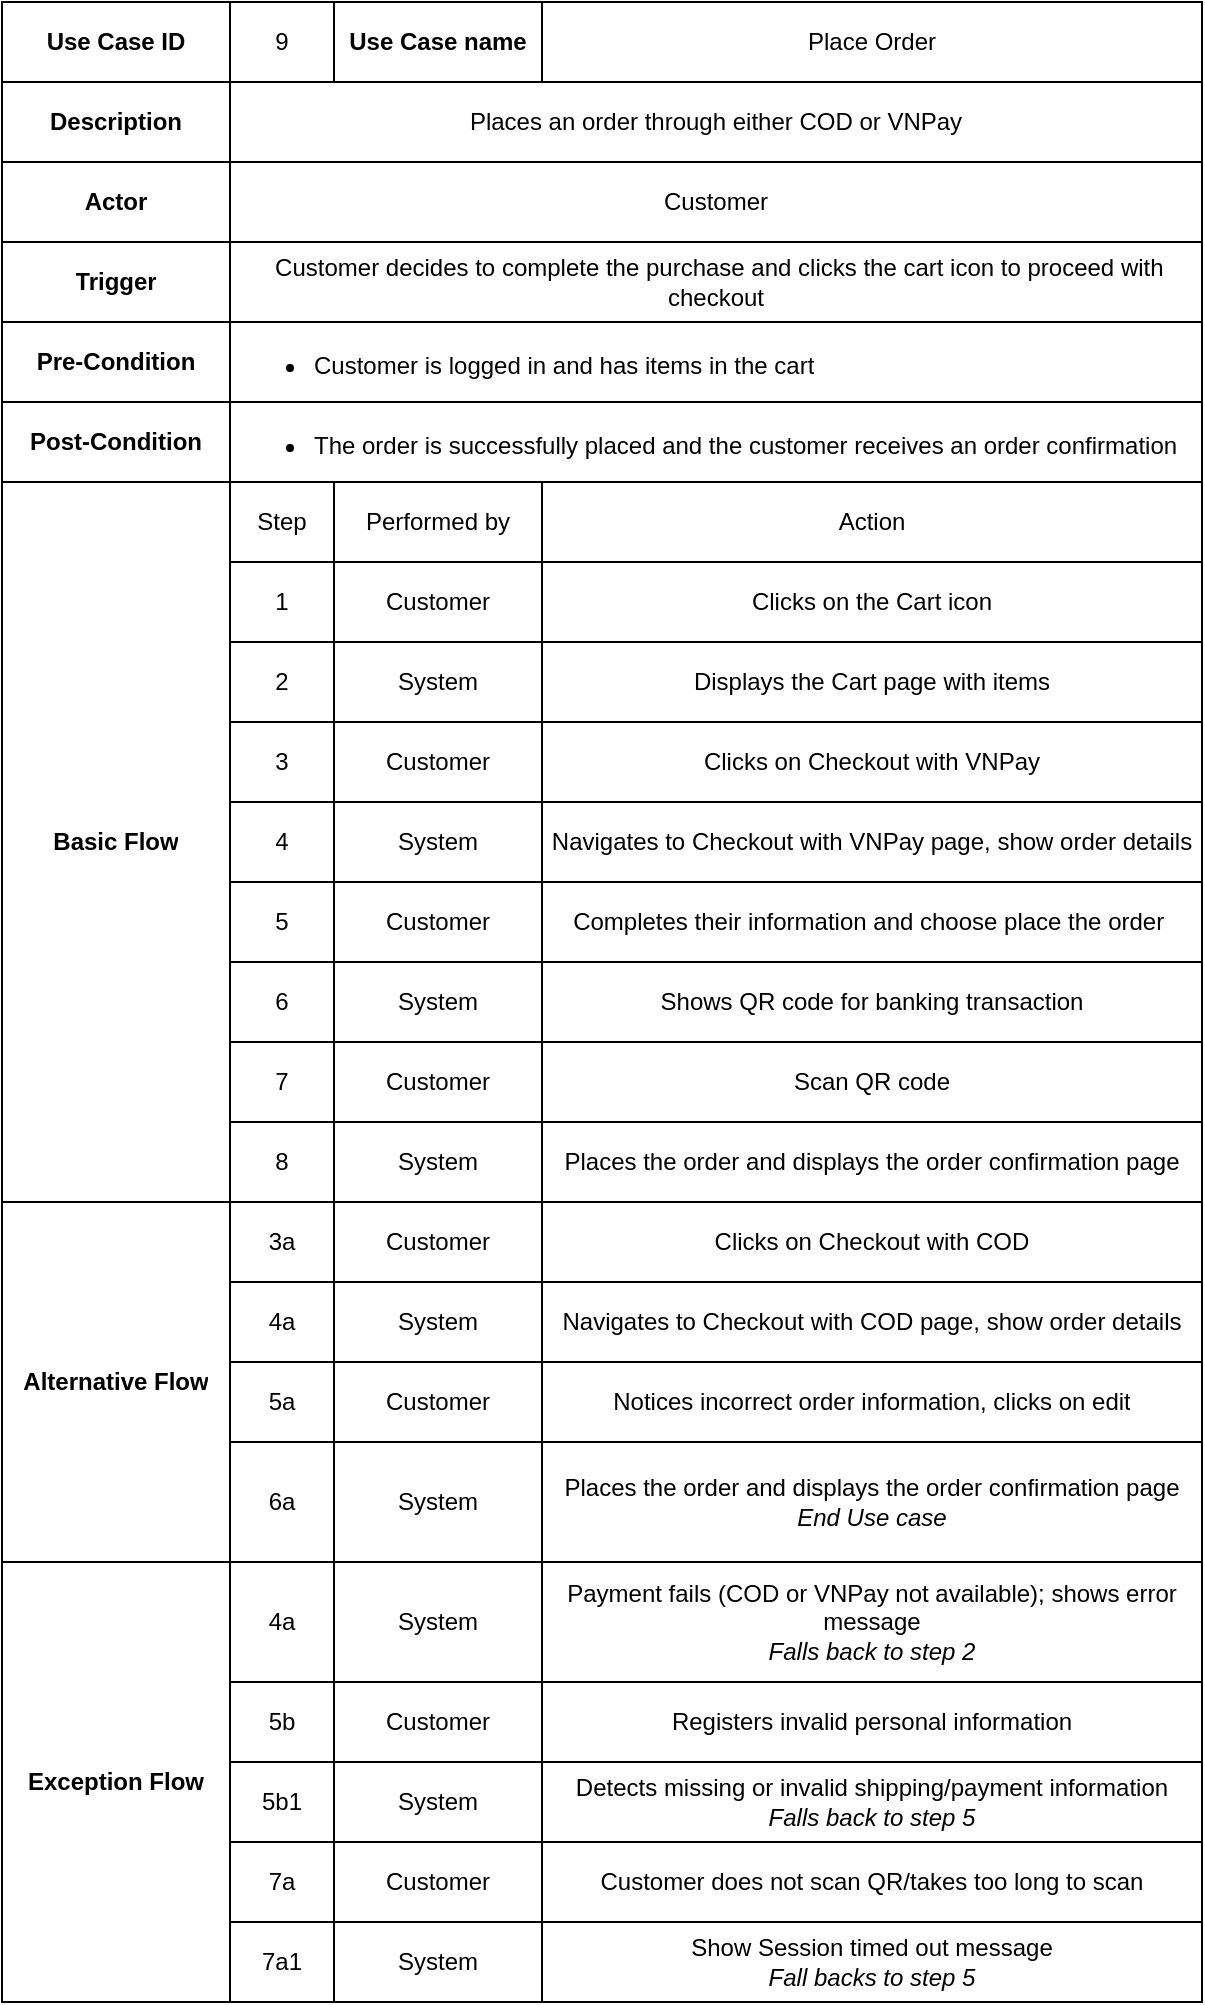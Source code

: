 <mxfile version="27.0.3">
  <diagram name="Page-1" id="wkvMPfwWF0B0VFoY-71S">
    <mxGraphModel dx="843" dy="504" grid="1" gridSize="10" guides="1" tooltips="1" connect="1" arrows="1" fold="1" page="1" pageScale="1" pageWidth="850" pageHeight="1100" math="0" shadow="0">
      <root>
        <mxCell id="0" />
        <mxCell id="1" parent="0" />
        <mxCell id="bxEy6PSnByUNLnZKAB45-2" value="" style="shape=table;startSize=0;container=1;collapsible=0;childLayout=tableLayout;fontStyle=0" parent="1" vertex="1">
          <mxGeometry x="130" y="40" width="600" height="1000" as="geometry" />
        </mxCell>
        <mxCell id="bxEy6PSnByUNLnZKAB45-3" value="" style="shape=tableRow;horizontal=0;startSize=0;swimlaneHead=0;swimlaneBody=0;strokeColor=inherit;top=0;left=0;bottom=0;right=0;collapsible=0;dropTarget=0;fillColor=none;points=[[0,0.5],[1,0.5]];portConstraint=eastwest;" parent="bxEy6PSnByUNLnZKAB45-2" vertex="1">
          <mxGeometry width="600" height="40" as="geometry" />
        </mxCell>
        <mxCell id="bxEy6PSnByUNLnZKAB45-4" value="Use Case ID" style="shape=partialRectangle;html=1;whiteSpace=wrap;connectable=0;strokeColor=inherit;overflow=hidden;fillColor=none;top=0;left=0;bottom=0;right=0;pointerEvents=1;fontStyle=1" parent="bxEy6PSnByUNLnZKAB45-3" vertex="1">
          <mxGeometry width="114" height="40" as="geometry">
            <mxRectangle width="114" height="40" as="alternateBounds" />
          </mxGeometry>
        </mxCell>
        <mxCell id="bxEy6PSnByUNLnZKAB45-5" value="9" style="shape=partialRectangle;html=1;whiteSpace=wrap;connectable=0;strokeColor=inherit;overflow=hidden;fillColor=none;top=0;left=0;bottom=0;right=0;pointerEvents=1;" parent="bxEy6PSnByUNLnZKAB45-3" vertex="1">
          <mxGeometry x="114" width="52" height="40" as="geometry">
            <mxRectangle width="52" height="40" as="alternateBounds" />
          </mxGeometry>
        </mxCell>
        <mxCell id="bxEy6PSnByUNLnZKAB45-6" value="Use Case name" style="shape=partialRectangle;html=1;whiteSpace=wrap;connectable=0;strokeColor=inherit;overflow=hidden;fillColor=none;top=0;left=0;bottom=0;right=0;pointerEvents=1;fontStyle=1" parent="bxEy6PSnByUNLnZKAB45-3" vertex="1">
          <mxGeometry x="166" width="104" height="40" as="geometry">
            <mxRectangle width="104" height="40" as="alternateBounds" />
          </mxGeometry>
        </mxCell>
        <mxCell id="bxEy6PSnByUNLnZKAB45-7" value="Place Order" style="shape=partialRectangle;html=1;whiteSpace=wrap;connectable=0;strokeColor=inherit;overflow=hidden;fillColor=none;top=0;left=0;bottom=0;right=0;pointerEvents=1;" parent="bxEy6PSnByUNLnZKAB45-3" vertex="1">
          <mxGeometry x="270" width="330" height="40" as="geometry">
            <mxRectangle width="330" height="40" as="alternateBounds" />
          </mxGeometry>
        </mxCell>
        <mxCell id="FNj1TZk07NLFlFp_ODdy-1" style="shape=tableRow;horizontal=0;startSize=0;swimlaneHead=0;swimlaneBody=0;strokeColor=inherit;top=0;left=0;bottom=0;right=0;collapsible=0;dropTarget=0;fillColor=none;points=[[0,0.5],[1,0.5]];portConstraint=eastwest;" parent="bxEy6PSnByUNLnZKAB45-2" vertex="1">
          <mxGeometry y="40" width="600" height="40" as="geometry" />
        </mxCell>
        <mxCell id="FNj1TZk07NLFlFp_ODdy-2" value="Description" style="shape=partialRectangle;html=1;whiteSpace=wrap;connectable=0;strokeColor=inherit;overflow=hidden;fillColor=none;top=0;left=0;bottom=0;right=0;pointerEvents=1;fontStyle=1" parent="FNj1TZk07NLFlFp_ODdy-1" vertex="1">
          <mxGeometry width="114" height="40" as="geometry">
            <mxRectangle width="114" height="40" as="alternateBounds" />
          </mxGeometry>
        </mxCell>
        <mxCell id="FNj1TZk07NLFlFp_ODdy-3" value="Places an order through either COD or VNPay" style="shape=partialRectangle;html=1;whiteSpace=wrap;connectable=0;strokeColor=inherit;overflow=hidden;fillColor=none;top=0;left=0;bottom=0;right=0;pointerEvents=1;rowspan=1;colspan=3;" parent="FNj1TZk07NLFlFp_ODdy-1" vertex="1">
          <mxGeometry x="114" width="486" height="40" as="geometry">
            <mxRectangle width="52" height="40" as="alternateBounds" />
          </mxGeometry>
        </mxCell>
        <mxCell id="FNj1TZk07NLFlFp_ODdy-4" style="shape=partialRectangle;html=1;whiteSpace=wrap;connectable=0;strokeColor=inherit;overflow=hidden;fillColor=none;top=0;left=0;bottom=0;right=0;pointerEvents=1;fontStyle=1" parent="FNj1TZk07NLFlFp_ODdy-1" vertex="1" visible="0">
          <mxGeometry x="166" width="104" height="40" as="geometry">
            <mxRectangle width="104" height="40" as="alternateBounds" />
          </mxGeometry>
        </mxCell>
        <mxCell id="FNj1TZk07NLFlFp_ODdy-5" style="shape=partialRectangle;html=1;whiteSpace=wrap;connectable=0;strokeColor=inherit;overflow=hidden;fillColor=none;top=0;left=0;bottom=0;right=0;pointerEvents=1;" parent="FNj1TZk07NLFlFp_ODdy-1" vertex="1" visible="0">
          <mxGeometry x="270" width="330" height="40" as="geometry">
            <mxRectangle width="330" height="40" as="alternateBounds" />
          </mxGeometry>
        </mxCell>
        <mxCell id="bxEy6PSnByUNLnZKAB45-8" value="" style="shape=tableRow;horizontal=0;startSize=0;swimlaneHead=0;swimlaneBody=0;strokeColor=inherit;top=0;left=0;bottom=0;right=0;collapsible=0;dropTarget=0;fillColor=none;points=[[0,0.5],[1,0.5]];portConstraint=eastwest;" parent="bxEy6PSnByUNLnZKAB45-2" vertex="1">
          <mxGeometry y="80" width="600" height="40" as="geometry" />
        </mxCell>
        <mxCell id="bxEy6PSnByUNLnZKAB45-9" value="Actor" style="shape=partialRectangle;html=1;whiteSpace=wrap;connectable=0;strokeColor=inherit;overflow=hidden;fillColor=none;top=0;left=0;bottom=0;right=0;pointerEvents=1;fontStyle=1" parent="bxEy6PSnByUNLnZKAB45-8" vertex="1">
          <mxGeometry width="114" height="40" as="geometry">
            <mxRectangle width="114" height="40" as="alternateBounds" />
          </mxGeometry>
        </mxCell>
        <mxCell id="bxEy6PSnByUNLnZKAB45-10" value="Customer" style="shape=partialRectangle;html=1;whiteSpace=wrap;connectable=0;strokeColor=inherit;overflow=hidden;fillColor=none;top=0;left=0;bottom=0;right=0;pointerEvents=1;rowspan=1;colspan=3;" parent="bxEy6PSnByUNLnZKAB45-8" vertex="1">
          <mxGeometry x="114" width="486" height="40" as="geometry">
            <mxRectangle width="52" height="40" as="alternateBounds" />
          </mxGeometry>
        </mxCell>
        <mxCell id="bxEy6PSnByUNLnZKAB45-11" value="" style="shape=partialRectangle;html=1;whiteSpace=wrap;connectable=0;strokeColor=inherit;overflow=hidden;fillColor=none;top=0;left=0;bottom=0;right=0;pointerEvents=1;" parent="bxEy6PSnByUNLnZKAB45-8" vertex="1" visible="0">
          <mxGeometry x="166" width="104" height="40" as="geometry">
            <mxRectangle width="104" height="40" as="alternateBounds" />
          </mxGeometry>
        </mxCell>
        <mxCell id="bxEy6PSnByUNLnZKAB45-12" value="" style="shape=partialRectangle;html=1;whiteSpace=wrap;connectable=0;strokeColor=inherit;overflow=hidden;fillColor=none;top=0;left=0;bottom=0;right=0;pointerEvents=1;" parent="bxEy6PSnByUNLnZKAB45-8" vertex="1" visible="0">
          <mxGeometry x="270" width="330" height="40" as="geometry">
            <mxRectangle width="330" height="40" as="alternateBounds" />
          </mxGeometry>
        </mxCell>
        <mxCell id="FNj1TZk07NLFlFp_ODdy-6" style="shape=tableRow;horizontal=0;startSize=0;swimlaneHead=0;swimlaneBody=0;strokeColor=inherit;top=0;left=0;bottom=0;right=0;collapsible=0;dropTarget=0;fillColor=none;points=[[0,0.5],[1,0.5]];portConstraint=eastwest;" parent="bxEy6PSnByUNLnZKAB45-2" vertex="1">
          <mxGeometry y="120" width="600" height="40" as="geometry" />
        </mxCell>
        <mxCell id="FNj1TZk07NLFlFp_ODdy-7" value="Trigger" style="shape=partialRectangle;html=1;whiteSpace=wrap;connectable=0;strokeColor=inherit;overflow=hidden;fillColor=none;top=0;left=0;bottom=0;right=0;pointerEvents=1;fontStyle=1" parent="FNj1TZk07NLFlFp_ODdy-6" vertex="1">
          <mxGeometry width="114" height="40" as="geometry">
            <mxRectangle width="114" height="40" as="alternateBounds" />
          </mxGeometry>
        </mxCell>
        <mxCell id="FNj1TZk07NLFlFp_ODdy-8" value="&amp;nbsp;Customer decides to complete the purchase and clicks the cart icon to proceed with checkout" style="shape=partialRectangle;html=1;whiteSpace=wrap;connectable=0;strokeColor=inherit;overflow=hidden;fillColor=none;top=0;left=0;bottom=0;right=0;pointerEvents=1;rowspan=1;colspan=3;" parent="FNj1TZk07NLFlFp_ODdy-6" vertex="1">
          <mxGeometry x="114" width="486" height="40" as="geometry">
            <mxRectangle width="52" height="40" as="alternateBounds" />
          </mxGeometry>
        </mxCell>
        <mxCell id="FNj1TZk07NLFlFp_ODdy-9" style="shape=partialRectangle;html=1;whiteSpace=wrap;connectable=0;strokeColor=inherit;overflow=hidden;fillColor=none;top=0;left=0;bottom=0;right=0;pointerEvents=1;" parent="FNj1TZk07NLFlFp_ODdy-6" vertex="1" visible="0">
          <mxGeometry x="166" width="104" height="40" as="geometry">
            <mxRectangle width="104" height="40" as="alternateBounds" />
          </mxGeometry>
        </mxCell>
        <mxCell id="FNj1TZk07NLFlFp_ODdy-10" style="shape=partialRectangle;html=1;whiteSpace=wrap;connectable=0;strokeColor=inherit;overflow=hidden;fillColor=none;top=0;left=0;bottom=0;right=0;pointerEvents=1;" parent="FNj1TZk07NLFlFp_ODdy-6" vertex="1" visible="0">
          <mxGeometry x="270" width="330" height="40" as="geometry">
            <mxRectangle width="330" height="40" as="alternateBounds" />
          </mxGeometry>
        </mxCell>
        <mxCell id="bxEy6PSnByUNLnZKAB45-13" value="" style="shape=tableRow;horizontal=0;startSize=0;swimlaneHead=0;swimlaneBody=0;strokeColor=inherit;top=0;left=0;bottom=0;right=0;collapsible=0;dropTarget=0;fillColor=none;points=[[0,0.5],[1,0.5]];portConstraint=eastwest;" parent="bxEy6PSnByUNLnZKAB45-2" vertex="1">
          <mxGeometry y="160" width="600" height="40" as="geometry" />
        </mxCell>
        <mxCell id="bxEy6PSnByUNLnZKAB45-14" value="&lt;b&gt;Pre-Condition&lt;/b&gt;" style="shape=partialRectangle;html=1;whiteSpace=wrap;connectable=0;strokeColor=inherit;overflow=hidden;fillColor=none;top=0;left=0;bottom=0;right=0;pointerEvents=1;" parent="bxEy6PSnByUNLnZKAB45-13" vertex="1">
          <mxGeometry width="114" height="40" as="geometry">
            <mxRectangle width="114" height="40" as="alternateBounds" />
          </mxGeometry>
        </mxCell>
        <mxCell id="bxEy6PSnByUNLnZKAB45-15" value="&lt;div align=&quot;left&quot;&gt;&lt;ul&gt;&lt;li&gt;Customer is &lt;span data-end=&quot;592&quot; data-start=&quot;579&quot;&gt;logged in&lt;/span&gt; and has &lt;span data-end=&quot;622&quot; data-start=&quot;601&quot;&gt;items in the cart&lt;/span&gt;&lt;/li&gt;&lt;/ul&gt;&lt;/div&gt;" style="shape=partialRectangle;html=1;whiteSpace=wrap;connectable=0;strokeColor=inherit;overflow=hidden;fillColor=none;top=0;left=0;bottom=0;right=0;pointerEvents=1;rowspan=1;colspan=3;align=left;" parent="bxEy6PSnByUNLnZKAB45-13" vertex="1">
          <mxGeometry x="114" width="486" height="40" as="geometry">
            <mxRectangle width="52" height="40" as="alternateBounds" />
          </mxGeometry>
        </mxCell>
        <mxCell id="bxEy6PSnByUNLnZKAB45-16" value="" style="shape=partialRectangle;html=1;whiteSpace=wrap;connectable=0;strokeColor=inherit;overflow=hidden;fillColor=none;top=0;left=0;bottom=0;right=0;pointerEvents=1;" parent="bxEy6PSnByUNLnZKAB45-13" vertex="1" visible="0">
          <mxGeometry x="166" width="104" height="40" as="geometry">
            <mxRectangle width="104" height="40" as="alternateBounds" />
          </mxGeometry>
        </mxCell>
        <mxCell id="bxEy6PSnByUNLnZKAB45-17" value="" style="shape=partialRectangle;html=1;whiteSpace=wrap;connectable=0;strokeColor=inherit;overflow=hidden;fillColor=none;top=0;left=0;bottom=0;right=0;pointerEvents=1;" parent="bxEy6PSnByUNLnZKAB45-13" vertex="1" visible="0">
          <mxGeometry x="270" width="330" height="40" as="geometry">
            <mxRectangle width="330" height="40" as="alternateBounds" />
          </mxGeometry>
        </mxCell>
        <mxCell id="km8pThoDJh4T7vwsTPdN-46" style="shape=tableRow;horizontal=0;startSize=0;swimlaneHead=0;swimlaneBody=0;strokeColor=inherit;top=0;left=0;bottom=0;right=0;collapsible=0;dropTarget=0;fillColor=none;points=[[0,0.5],[1,0.5]];portConstraint=eastwest;" parent="bxEy6PSnByUNLnZKAB45-2" vertex="1">
          <mxGeometry y="200" width="600" height="40" as="geometry" />
        </mxCell>
        <mxCell id="km8pThoDJh4T7vwsTPdN-47" value="&lt;b&gt;Post-Condition&lt;/b&gt;" style="shape=partialRectangle;html=1;whiteSpace=wrap;connectable=0;strokeColor=inherit;overflow=hidden;fillColor=none;top=0;left=0;bottom=0;right=0;pointerEvents=1;" parent="km8pThoDJh4T7vwsTPdN-46" vertex="1">
          <mxGeometry width="114" height="40" as="geometry">
            <mxRectangle width="114" height="40" as="alternateBounds" />
          </mxGeometry>
        </mxCell>
        <mxCell id="km8pThoDJh4T7vwsTPdN-48" value="&lt;div align=&quot;left&quot;&gt;&lt;ul&gt;&lt;li&gt;The order is successfully placed and the customer receives an order confirmation&lt;/li&gt;&lt;/ul&gt;&lt;/div&gt;" style="shape=partialRectangle;html=1;whiteSpace=wrap;connectable=0;strokeColor=inherit;overflow=hidden;fillColor=none;top=0;left=0;bottom=0;right=0;pointerEvents=1;rowspan=1;colspan=3;align=left;" parent="km8pThoDJh4T7vwsTPdN-46" vertex="1">
          <mxGeometry x="114" width="486" height="40" as="geometry">
            <mxRectangle width="52" height="40" as="alternateBounds" />
          </mxGeometry>
        </mxCell>
        <mxCell id="km8pThoDJh4T7vwsTPdN-49" style="shape=partialRectangle;html=1;whiteSpace=wrap;connectable=0;strokeColor=inherit;overflow=hidden;fillColor=none;top=0;left=0;bottom=0;right=0;pointerEvents=1;" parent="km8pThoDJh4T7vwsTPdN-46" vertex="1" visible="0">
          <mxGeometry x="166" width="104" height="40" as="geometry">
            <mxRectangle width="104" height="40" as="alternateBounds" />
          </mxGeometry>
        </mxCell>
        <mxCell id="km8pThoDJh4T7vwsTPdN-50" style="shape=partialRectangle;html=1;whiteSpace=wrap;connectable=0;strokeColor=inherit;overflow=hidden;fillColor=none;top=0;left=0;bottom=0;right=0;pointerEvents=1;" parent="km8pThoDJh4T7vwsTPdN-46" vertex="1" visible="0">
          <mxGeometry x="270" width="330" height="40" as="geometry">
            <mxRectangle width="330" height="40" as="alternateBounds" />
          </mxGeometry>
        </mxCell>
        <mxCell id="bxEy6PSnByUNLnZKAB45-18" value="" style="shape=tableRow;horizontal=0;startSize=0;swimlaneHead=0;swimlaneBody=0;strokeColor=inherit;top=0;left=0;bottom=0;right=0;collapsible=0;dropTarget=0;fillColor=none;points=[[0,0.5],[1,0.5]];portConstraint=eastwest;" parent="bxEy6PSnByUNLnZKAB45-2" vertex="1">
          <mxGeometry y="240" width="600" height="40" as="geometry" />
        </mxCell>
        <mxCell id="bxEy6PSnByUNLnZKAB45-19" value="&lt;b&gt;Basic Flow&lt;/b&gt;" style="shape=partialRectangle;html=1;whiteSpace=wrap;connectable=0;strokeColor=inherit;overflow=hidden;fillColor=none;top=0;left=0;bottom=0;right=0;pointerEvents=1;rowspan=9;colspan=1;" parent="bxEy6PSnByUNLnZKAB45-18" vertex="1">
          <mxGeometry width="114" height="360" as="geometry">
            <mxRectangle width="114" height="40" as="alternateBounds" />
          </mxGeometry>
        </mxCell>
        <mxCell id="bxEy6PSnByUNLnZKAB45-20" value="Step" style="shape=partialRectangle;html=1;whiteSpace=wrap;connectable=0;strokeColor=inherit;overflow=hidden;fillColor=none;top=0;left=0;bottom=0;right=0;pointerEvents=1;" parent="bxEy6PSnByUNLnZKAB45-18" vertex="1">
          <mxGeometry x="114" width="52" height="40" as="geometry">
            <mxRectangle width="52" height="40" as="alternateBounds" />
          </mxGeometry>
        </mxCell>
        <mxCell id="bxEy6PSnByUNLnZKAB45-21" value="Performed by" style="shape=partialRectangle;html=1;whiteSpace=wrap;connectable=0;strokeColor=inherit;overflow=hidden;fillColor=none;top=0;left=0;bottom=0;right=0;pointerEvents=1;" parent="bxEy6PSnByUNLnZKAB45-18" vertex="1">
          <mxGeometry x="166" width="104" height="40" as="geometry">
            <mxRectangle width="104" height="40" as="alternateBounds" />
          </mxGeometry>
        </mxCell>
        <mxCell id="bxEy6PSnByUNLnZKAB45-22" value="Action" style="shape=partialRectangle;html=1;whiteSpace=wrap;connectable=0;strokeColor=inherit;overflow=hidden;fillColor=none;top=0;left=0;bottom=0;right=0;pointerEvents=1;" parent="bxEy6PSnByUNLnZKAB45-18" vertex="1">
          <mxGeometry x="270" width="330" height="40" as="geometry">
            <mxRectangle width="330" height="40" as="alternateBounds" />
          </mxGeometry>
        </mxCell>
        <mxCell id="bxEy6PSnByUNLnZKAB45-23" value="" style="shape=tableRow;horizontal=0;startSize=0;swimlaneHead=0;swimlaneBody=0;strokeColor=inherit;top=0;left=0;bottom=0;right=0;collapsible=0;dropTarget=0;fillColor=none;points=[[0,0.5],[1,0.5]];portConstraint=eastwest;" parent="bxEy6PSnByUNLnZKAB45-2" vertex="1">
          <mxGeometry y="280" width="600" height="40" as="geometry" />
        </mxCell>
        <mxCell id="bxEy6PSnByUNLnZKAB45-24" value="" style="shape=partialRectangle;html=1;whiteSpace=wrap;connectable=0;strokeColor=inherit;overflow=hidden;fillColor=none;top=0;left=0;bottom=0;right=0;pointerEvents=1;" parent="bxEy6PSnByUNLnZKAB45-23" vertex="1" visible="0">
          <mxGeometry width="114" height="40" as="geometry">
            <mxRectangle width="114" height="40" as="alternateBounds" />
          </mxGeometry>
        </mxCell>
        <mxCell id="bxEy6PSnByUNLnZKAB45-25" value="1" style="shape=partialRectangle;html=1;whiteSpace=wrap;connectable=0;strokeColor=inherit;overflow=hidden;fillColor=none;top=0;left=0;bottom=0;right=0;pointerEvents=1;" parent="bxEy6PSnByUNLnZKAB45-23" vertex="1">
          <mxGeometry x="114" width="52" height="40" as="geometry">
            <mxRectangle width="52" height="40" as="alternateBounds" />
          </mxGeometry>
        </mxCell>
        <mxCell id="bxEy6PSnByUNLnZKAB45-26" value="Customer" style="shape=partialRectangle;html=1;whiteSpace=wrap;connectable=0;strokeColor=inherit;overflow=hidden;fillColor=none;top=0;left=0;bottom=0;right=0;pointerEvents=1;" parent="bxEy6PSnByUNLnZKAB45-23" vertex="1">
          <mxGeometry x="166" width="104" height="40" as="geometry">
            <mxRectangle width="104" height="40" as="alternateBounds" />
          </mxGeometry>
        </mxCell>
        <mxCell id="bxEy6PSnByUNLnZKAB45-27" value="Clicks on the &lt;span data-end=&quot;971&quot; data-start=&quot;958&quot;&gt;Cart icon&lt;/span&gt;" style="shape=partialRectangle;html=1;whiteSpace=wrap;connectable=0;strokeColor=inherit;overflow=hidden;fillColor=none;top=0;left=0;bottom=0;right=0;pointerEvents=1;fontStyle=0" parent="bxEy6PSnByUNLnZKAB45-23" vertex="1">
          <mxGeometry x="270" width="330" height="40" as="geometry">
            <mxRectangle width="330" height="40" as="alternateBounds" />
          </mxGeometry>
        </mxCell>
        <mxCell id="bxEy6PSnByUNLnZKAB45-28" value="" style="shape=tableRow;horizontal=0;startSize=0;swimlaneHead=0;swimlaneBody=0;strokeColor=inherit;top=0;left=0;bottom=0;right=0;collapsible=0;dropTarget=0;fillColor=none;points=[[0,0.5],[1,0.5]];portConstraint=eastwest;" parent="bxEy6PSnByUNLnZKAB45-2" vertex="1">
          <mxGeometry y="320" width="600" height="40" as="geometry" />
        </mxCell>
        <mxCell id="bxEy6PSnByUNLnZKAB45-29" value="" style="shape=partialRectangle;html=1;whiteSpace=wrap;connectable=0;strokeColor=inherit;overflow=hidden;fillColor=none;top=0;left=0;bottom=0;right=0;pointerEvents=1;" parent="bxEy6PSnByUNLnZKAB45-28" vertex="1" visible="0">
          <mxGeometry width="114" height="40" as="geometry">
            <mxRectangle width="114" height="40" as="alternateBounds" />
          </mxGeometry>
        </mxCell>
        <mxCell id="bxEy6PSnByUNLnZKAB45-30" value="2" style="shape=partialRectangle;html=1;whiteSpace=wrap;connectable=0;strokeColor=inherit;overflow=hidden;fillColor=none;top=0;left=0;bottom=0;right=0;pointerEvents=1;" parent="bxEy6PSnByUNLnZKAB45-28" vertex="1">
          <mxGeometry x="114" width="52" height="40" as="geometry">
            <mxRectangle width="52" height="40" as="alternateBounds" />
          </mxGeometry>
        </mxCell>
        <mxCell id="bxEy6PSnByUNLnZKAB45-31" value="System" style="shape=partialRectangle;html=1;whiteSpace=wrap;connectable=0;strokeColor=inherit;overflow=hidden;fillColor=none;top=0;left=0;bottom=0;right=0;pointerEvents=1;" parent="bxEy6PSnByUNLnZKAB45-28" vertex="1">
          <mxGeometry x="166" width="104" height="40" as="geometry">
            <mxRectangle width="104" height="40" as="alternateBounds" />
          </mxGeometry>
        </mxCell>
        <mxCell id="bxEy6PSnByUNLnZKAB45-32" value="Displays the &lt;span data-end=&quot;1066&quot; data-start=&quot;1053&quot;&gt;Cart page&lt;/span&gt; with items" style="shape=partialRectangle;html=1;whiteSpace=wrap;connectable=0;strokeColor=inherit;overflow=hidden;fillColor=none;top=0;left=0;bottom=0;right=0;pointerEvents=1;fontStyle=0" parent="bxEy6PSnByUNLnZKAB45-28" vertex="1">
          <mxGeometry x="270" width="330" height="40" as="geometry">
            <mxRectangle width="330" height="40" as="alternateBounds" />
          </mxGeometry>
        </mxCell>
        <mxCell id="bxEy6PSnByUNLnZKAB45-33" value="" style="shape=tableRow;horizontal=0;startSize=0;swimlaneHead=0;swimlaneBody=0;strokeColor=inherit;top=0;left=0;bottom=0;right=0;collapsible=0;dropTarget=0;fillColor=none;points=[[0,0.5],[1,0.5]];portConstraint=eastwest;" parent="bxEy6PSnByUNLnZKAB45-2" vertex="1">
          <mxGeometry y="360" width="600" height="40" as="geometry" />
        </mxCell>
        <mxCell id="bxEy6PSnByUNLnZKAB45-34" value="" style="shape=partialRectangle;html=1;whiteSpace=wrap;connectable=0;strokeColor=inherit;overflow=hidden;fillColor=none;top=0;left=0;bottom=0;right=0;pointerEvents=1;" parent="bxEy6PSnByUNLnZKAB45-33" vertex="1" visible="0">
          <mxGeometry width="114" height="40" as="geometry">
            <mxRectangle width="114" height="40" as="alternateBounds" />
          </mxGeometry>
        </mxCell>
        <mxCell id="bxEy6PSnByUNLnZKAB45-35" value="3" style="shape=partialRectangle;html=1;whiteSpace=wrap;connectable=0;strokeColor=inherit;overflow=hidden;fillColor=none;top=0;left=0;bottom=0;right=0;pointerEvents=1;" parent="bxEy6PSnByUNLnZKAB45-33" vertex="1">
          <mxGeometry x="114" width="52" height="40" as="geometry">
            <mxRectangle width="52" height="40" as="alternateBounds" />
          </mxGeometry>
        </mxCell>
        <mxCell id="bxEy6PSnByUNLnZKAB45-36" value="Customer" style="shape=partialRectangle;html=1;whiteSpace=wrap;connectable=0;strokeColor=inherit;overflow=hidden;fillColor=none;top=0;left=0;bottom=0;right=0;pointerEvents=1;" parent="bxEy6PSnByUNLnZKAB45-33" vertex="1">
          <mxGeometry x="166" width="104" height="40" as="geometry">
            <mxRectangle width="104" height="40" as="alternateBounds" />
          </mxGeometry>
        </mxCell>
        <mxCell id="bxEy6PSnByUNLnZKAB45-37" value="Clicks on Checkout with VNPay" style="shape=partialRectangle;html=1;whiteSpace=wrap;connectable=0;strokeColor=inherit;overflow=hidden;fillColor=none;top=0;left=0;bottom=0;right=0;pointerEvents=1;" parent="bxEy6PSnByUNLnZKAB45-33" vertex="1">
          <mxGeometry x="270" width="330" height="40" as="geometry">
            <mxRectangle width="330" height="40" as="alternateBounds" />
          </mxGeometry>
        </mxCell>
        <mxCell id="bxEy6PSnByUNLnZKAB45-38" value="" style="shape=tableRow;horizontal=0;startSize=0;swimlaneHead=0;swimlaneBody=0;strokeColor=inherit;top=0;left=0;bottom=0;right=0;collapsible=0;dropTarget=0;fillColor=none;points=[[0,0.5],[1,0.5]];portConstraint=eastwest;" parent="bxEy6PSnByUNLnZKAB45-2" vertex="1">
          <mxGeometry y="400" width="600" height="40" as="geometry" />
        </mxCell>
        <mxCell id="bxEy6PSnByUNLnZKAB45-39" value="" style="shape=partialRectangle;html=1;whiteSpace=wrap;connectable=0;strokeColor=inherit;overflow=hidden;fillColor=none;top=0;left=0;bottom=0;right=0;pointerEvents=1;" parent="bxEy6PSnByUNLnZKAB45-38" vertex="1" visible="0">
          <mxGeometry width="114" height="40" as="geometry">
            <mxRectangle width="114" height="40" as="alternateBounds" />
          </mxGeometry>
        </mxCell>
        <mxCell id="bxEy6PSnByUNLnZKAB45-40" value="4" style="shape=partialRectangle;html=1;whiteSpace=wrap;connectable=0;strokeColor=inherit;overflow=hidden;fillColor=none;top=0;left=0;bottom=0;right=0;pointerEvents=1;" parent="bxEy6PSnByUNLnZKAB45-38" vertex="1">
          <mxGeometry x="114" width="52" height="40" as="geometry">
            <mxRectangle width="52" height="40" as="alternateBounds" />
          </mxGeometry>
        </mxCell>
        <mxCell id="bxEy6PSnByUNLnZKAB45-41" value="System" style="shape=partialRectangle;html=1;whiteSpace=wrap;connectable=0;strokeColor=inherit;overflow=hidden;fillColor=none;top=0;left=0;bottom=0;right=0;pointerEvents=1;" parent="bxEy6PSnByUNLnZKAB45-38" vertex="1">
          <mxGeometry x="166" width="104" height="40" as="geometry">
            <mxRectangle width="104" height="40" as="alternateBounds" />
          </mxGeometry>
        </mxCell>
        <mxCell id="bxEy6PSnByUNLnZKAB45-42" value="Navigates to Checkout with VNPay page, show order details" style="shape=partialRectangle;html=1;whiteSpace=wrap;connectable=0;strokeColor=inherit;overflow=hidden;fillColor=none;top=0;left=0;bottom=0;right=0;pointerEvents=1;" parent="bxEy6PSnByUNLnZKAB45-38" vertex="1">
          <mxGeometry x="270" width="330" height="40" as="geometry">
            <mxRectangle width="330" height="40" as="alternateBounds" />
          </mxGeometry>
        </mxCell>
        <mxCell id="Icgs-QjLYli1ccGp2cAC-1" style="shape=tableRow;horizontal=0;startSize=0;swimlaneHead=0;swimlaneBody=0;strokeColor=inherit;top=0;left=0;bottom=0;right=0;collapsible=0;dropTarget=0;fillColor=none;points=[[0,0.5],[1,0.5]];portConstraint=eastwest;" parent="bxEy6PSnByUNLnZKAB45-2" vertex="1">
          <mxGeometry y="440" width="600" height="40" as="geometry" />
        </mxCell>
        <mxCell id="Icgs-QjLYli1ccGp2cAC-2" style="shape=partialRectangle;html=1;whiteSpace=wrap;connectable=0;strokeColor=inherit;overflow=hidden;fillColor=none;top=0;left=0;bottom=0;right=0;pointerEvents=1;" parent="Icgs-QjLYli1ccGp2cAC-1" visible="0" vertex="1">
          <mxGeometry width="114" height="40" as="geometry">
            <mxRectangle width="114" height="40" as="alternateBounds" />
          </mxGeometry>
        </mxCell>
        <mxCell id="Icgs-QjLYli1ccGp2cAC-3" value="5" style="shape=partialRectangle;html=1;whiteSpace=wrap;connectable=0;strokeColor=inherit;overflow=hidden;fillColor=none;top=0;left=0;bottom=0;right=0;pointerEvents=1;" parent="Icgs-QjLYli1ccGp2cAC-1" vertex="1">
          <mxGeometry x="114" width="52" height="40" as="geometry">
            <mxRectangle width="52" height="40" as="alternateBounds" />
          </mxGeometry>
        </mxCell>
        <mxCell id="Icgs-QjLYli1ccGp2cAC-4" value="Customer" style="shape=partialRectangle;html=1;whiteSpace=wrap;connectable=0;strokeColor=inherit;overflow=hidden;fillColor=none;top=0;left=0;bottom=0;right=0;pointerEvents=1;" parent="Icgs-QjLYli1ccGp2cAC-1" vertex="1">
          <mxGeometry x="166" width="104" height="40" as="geometry">
            <mxRectangle width="104" height="40" as="alternateBounds" />
          </mxGeometry>
        </mxCell>
        <mxCell id="Icgs-QjLYli1ccGp2cAC-5" value="Completes their information and choose place the order&amp;nbsp;" style="shape=partialRectangle;html=1;whiteSpace=wrap;connectable=0;strokeColor=inherit;overflow=hidden;fillColor=none;top=0;left=0;bottom=0;right=0;pointerEvents=1;" parent="Icgs-QjLYli1ccGp2cAC-1" vertex="1">
          <mxGeometry x="270" width="330" height="40" as="geometry">
            <mxRectangle width="330" height="40" as="alternateBounds" />
          </mxGeometry>
        </mxCell>
        <mxCell id="FNj1TZk07NLFlFp_ODdy-66" style="shape=tableRow;horizontal=0;startSize=0;swimlaneHead=0;swimlaneBody=0;strokeColor=inherit;top=0;left=0;bottom=0;right=0;collapsible=0;dropTarget=0;fillColor=none;points=[[0,0.5],[1,0.5]];portConstraint=eastwest;" parent="bxEy6PSnByUNLnZKAB45-2" vertex="1">
          <mxGeometry y="480" width="600" height="40" as="geometry" />
        </mxCell>
        <mxCell id="FNj1TZk07NLFlFp_ODdy-67" style="shape=partialRectangle;html=1;whiteSpace=wrap;connectable=0;strokeColor=inherit;overflow=hidden;fillColor=none;top=0;left=0;bottom=0;right=0;pointerEvents=1;" parent="FNj1TZk07NLFlFp_ODdy-66" visible="0" vertex="1">
          <mxGeometry width="114" height="40" as="geometry">
            <mxRectangle width="114" height="40" as="alternateBounds" />
          </mxGeometry>
        </mxCell>
        <mxCell id="FNj1TZk07NLFlFp_ODdy-68" value="6" style="shape=partialRectangle;html=1;whiteSpace=wrap;connectable=0;strokeColor=inherit;overflow=hidden;fillColor=none;top=0;left=0;bottom=0;right=0;pointerEvents=1;" parent="FNj1TZk07NLFlFp_ODdy-66" vertex="1">
          <mxGeometry x="114" width="52" height="40" as="geometry">
            <mxRectangle width="52" height="40" as="alternateBounds" />
          </mxGeometry>
        </mxCell>
        <mxCell id="FNj1TZk07NLFlFp_ODdy-69" value="System" style="shape=partialRectangle;html=1;whiteSpace=wrap;connectable=0;strokeColor=inherit;overflow=hidden;fillColor=none;top=0;left=0;bottom=0;right=0;pointerEvents=1;" parent="FNj1TZk07NLFlFp_ODdy-66" vertex="1">
          <mxGeometry x="166" width="104" height="40" as="geometry">
            <mxRectangle width="104" height="40" as="alternateBounds" />
          </mxGeometry>
        </mxCell>
        <mxCell id="FNj1TZk07NLFlFp_ODdy-70" value="Shows QR code for banking transaction" style="shape=partialRectangle;html=1;whiteSpace=wrap;connectable=0;strokeColor=inherit;overflow=hidden;fillColor=none;top=0;left=0;bottom=0;right=0;pointerEvents=1;" parent="FNj1TZk07NLFlFp_ODdy-66" vertex="1">
          <mxGeometry x="270" width="330" height="40" as="geometry">
            <mxRectangle width="330" height="40" as="alternateBounds" />
          </mxGeometry>
        </mxCell>
        <mxCell id="FNj1TZk07NLFlFp_ODdy-71" style="shape=tableRow;horizontal=0;startSize=0;swimlaneHead=0;swimlaneBody=0;strokeColor=inherit;top=0;left=0;bottom=0;right=0;collapsible=0;dropTarget=0;fillColor=none;points=[[0,0.5],[1,0.5]];portConstraint=eastwest;" parent="bxEy6PSnByUNLnZKAB45-2" vertex="1">
          <mxGeometry y="520" width="600" height="40" as="geometry" />
        </mxCell>
        <mxCell id="FNj1TZk07NLFlFp_ODdy-72" style="shape=partialRectangle;html=1;whiteSpace=wrap;connectable=0;strokeColor=inherit;overflow=hidden;fillColor=none;top=0;left=0;bottom=0;right=0;pointerEvents=1;" parent="FNj1TZk07NLFlFp_ODdy-71" visible="0" vertex="1">
          <mxGeometry width="114" height="40" as="geometry">
            <mxRectangle width="114" height="40" as="alternateBounds" />
          </mxGeometry>
        </mxCell>
        <mxCell id="FNj1TZk07NLFlFp_ODdy-73" value="7" style="shape=partialRectangle;html=1;whiteSpace=wrap;connectable=0;strokeColor=inherit;overflow=hidden;fillColor=none;top=0;left=0;bottom=0;right=0;pointerEvents=1;" parent="FNj1TZk07NLFlFp_ODdy-71" vertex="1">
          <mxGeometry x="114" width="52" height="40" as="geometry">
            <mxRectangle width="52" height="40" as="alternateBounds" />
          </mxGeometry>
        </mxCell>
        <mxCell id="FNj1TZk07NLFlFp_ODdy-74" value="Customer" style="shape=partialRectangle;html=1;whiteSpace=wrap;connectable=0;strokeColor=inherit;overflow=hidden;fillColor=none;top=0;left=0;bottom=0;right=0;pointerEvents=1;" parent="FNj1TZk07NLFlFp_ODdy-71" vertex="1">
          <mxGeometry x="166" width="104" height="40" as="geometry">
            <mxRectangle width="104" height="40" as="alternateBounds" />
          </mxGeometry>
        </mxCell>
        <mxCell id="FNj1TZk07NLFlFp_ODdy-75" value="Scan QR code" style="shape=partialRectangle;html=1;whiteSpace=wrap;connectable=0;strokeColor=inherit;overflow=hidden;fillColor=none;top=0;left=0;bottom=0;right=0;pointerEvents=1;" parent="FNj1TZk07NLFlFp_ODdy-71" vertex="1">
          <mxGeometry x="270" width="330" height="40" as="geometry">
            <mxRectangle width="330" height="40" as="alternateBounds" />
          </mxGeometry>
        </mxCell>
        <mxCell id="Icgs-QjLYli1ccGp2cAC-6" style="shape=tableRow;horizontal=0;startSize=0;swimlaneHead=0;swimlaneBody=0;strokeColor=inherit;top=0;left=0;bottom=0;right=0;collapsible=0;dropTarget=0;fillColor=none;points=[[0,0.5],[1,0.5]];portConstraint=eastwest;" parent="bxEy6PSnByUNLnZKAB45-2" vertex="1">
          <mxGeometry y="560" width="600" height="40" as="geometry" />
        </mxCell>
        <mxCell id="Icgs-QjLYli1ccGp2cAC-7" style="shape=partialRectangle;html=1;whiteSpace=wrap;connectable=0;strokeColor=inherit;overflow=hidden;fillColor=none;top=0;left=0;bottom=0;right=0;pointerEvents=1;" parent="Icgs-QjLYli1ccGp2cAC-6" visible="0" vertex="1">
          <mxGeometry width="114" height="40" as="geometry">
            <mxRectangle width="114" height="40" as="alternateBounds" />
          </mxGeometry>
        </mxCell>
        <mxCell id="Icgs-QjLYli1ccGp2cAC-8" value="8" style="shape=partialRectangle;html=1;whiteSpace=wrap;connectable=0;strokeColor=inherit;overflow=hidden;fillColor=none;top=0;left=0;bottom=0;right=0;pointerEvents=1;" parent="Icgs-QjLYli1ccGp2cAC-6" vertex="1">
          <mxGeometry x="114" width="52" height="40" as="geometry">
            <mxRectangle width="52" height="40" as="alternateBounds" />
          </mxGeometry>
        </mxCell>
        <mxCell id="Icgs-QjLYli1ccGp2cAC-9" value="System" style="shape=partialRectangle;html=1;whiteSpace=wrap;connectable=0;strokeColor=inherit;overflow=hidden;fillColor=none;top=0;left=0;bottom=0;right=0;pointerEvents=1;" parent="Icgs-QjLYli1ccGp2cAC-6" vertex="1">
          <mxGeometry x="166" width="104" height="40" as="geometry">
            <mxRectangle width="104" height="40" as="alternateBounds" />
          </mxGeometry>
        </mxCell>
        <mxCell id="Icgs-QjLYli1ccGp2cAC-10" value="Places the order and displays the order confirmation page" style="shape=partialRectangle;html=1;whiteSpace=wrap;connectable=0;strokeColor=inherit;overflow=hidden;fillColor=none;top=0;left=0;bottom=0;right=0;pointerEvents=1;" parent="Icgs-QjLYli1ccGp2cAC-6" vertex="1">
          <mxGeometry x="270" width="330" height="40" as="geometry">
            <mxRectangle width="330" height="40" as="alternateBounds" />
          </mxGeometry>
        </mxCell>
        <mxCell id="km8pThoDJh4T7vwsTPdN-1" style="shape=tableRow;horizontal=0;startSize=0;swimlaneHead=0;swimlaneBody=0;strokeColor=inherit;top=0;left=0;bottom=0;right=0;collapsible=0;dropTarget=0;fillColor=none;points=[[0,0.5],[1,0.5]];portConstraint=eastwest;" parent="bxEy6PSnByUNLnZKAB45-2" vertex="1">
          <mxGeometry y="600" width="600" height="40" as="geometry" />
        </mxCell>
        <mxCell id="km8pThoDJh4T7vwsTPdN-2" value="&lt;b&gt;Alternative Flow&lt;/b&gt;" style="shape=partialRectangle;html=1;whiteSpace=wrap;connectable=0;strokeColor=inherit;overflow=hidden;fillColor=none;top=0;left=0;bottom=0;right=0;pointerEvents=1;rowspan=4;colspan=1;" parent="km8pThoDJh4T7vwsTPdN-1" vertex="1">
          <mxGeometry width="114" height="180" as="geometry">
            <mxRectangle width="114" height="40" as="alternateBounds" />
          </mxGeometry>
        </mxCell>
        <mxCell id="km8pThoDJh4T7vwsTPdN-3" value="3a" style="shape=partialRectangle;html=1;whiteSpace=wrap;connectable=0;strokeColor=inherit;overflow=hidden;fillColor=none;top=0;left=0;bottom=0;right=0;pointerEvents=1;" parent="km8pThoDJh4T7vwsTPdN-1" vertex="1">
          <mxGeometry x="114" width="52" height="40" as="geometry">
            <mxRectangle width="52" height="40" as="alternateBounds" />
          </mxGeometry>
        </mxCell>
        <mxCell id="km8pThoDJh4T7vwsTPdN-4" value="Customer" style="shape=partialRectangle;html=1;whiteSpace=wrap;connectable=0;strokeColor=inherit;overflow=hidden;fillColor=none;top=0;left=0;bottom=0;right=0;pointerEvents=1;" parent="km8pThoDJh4T7vwsTPdN-1" vertex="1">
          <mxGeometry x="166" width="104" height="40" as="geometry">
            <mxRectangle width="104" height="40" as="alternateBounds" />
          </mxGeometry>
        </mxCell>
        <mxCell id="km8pThoDJh4T7vwsTPdN-5" value="Clicks on Checkout with COD" style="shape=partialRectangle;html=1;whiteSpace=wrap;connectable=0;strokeColor=inherit;overflow=hidden;fillColor=none;top=0;left=0;bottom=0;right=0;pointerEvents=1;" parent="km8pThoDJh4T7vwsTPdN-1" vertex="1">
          <mxGeometry x="270" width="330" height="40" as="geometry">
            <mxRectangle width="330" height="40" as="alternateBounds" />
          </mxGeometry>
        </mxCell>
        <mxCell id="km8pThoDJh4T7vwsTPdN-11" style="shape=tableRow;horizontal=0;startSize=0;swimlaneHead=0;swimlaneBody=0;strokeColor=inherit;top=0;left=0;bottom=0;right=0;collapsible=0;dropTarget=0;fillColor=none;points=[[0,0.5],[1,0.5]];portConstraint=eastwest;" parent="bxEy6PSnByUNLnZKAB45-2" vertex="1">
          <mxGeometry y="640" width="600" height="40" as="geometry" />
        </mxCell>
        <mxCell id="km8pThoDJh4T7vwsTPdN-12" style="shape=partialRectangle;html=1;whiteSpace=wrap;connectable=0;strokeColor=inherit;overflow=hidden;fillColor=none;top=0;left=0;bottom=0;right=0;pointerEvents=1;" parent="km8pThoDJh4T7vwsTPdN-11" vertex="1" visible="0">
          <mxGeometry width="114" height="40" as="geometry">
            <mxRectangle width="114" height="40" as="alternateBounds" />
          </mxGeometry>
        </mxCell>
        <mxCell id="km8pThoDJh4T7vwsTPdN-13" value="4a" style="shape=partialRectangle;html=1;whiteSpace=wrap;connectable=0;strokeColor=inherit;overflow=hidden;fillColor=none;top=0;left=0;bottom=0;right=0;pointerEvents=1;" parent="km8pThoDJh4T7vwsTPdN-11" vertex="1">
          <mxGeometry x="114" width="52" height="40" as="geometry">
            <mxRectangle width="52" height="40" as="alternateBounds" />
          </mxGeometry>
        </mxCell>
        <mxCell id="km8pThoDJh4T7vwsTPdN-14" value="System" style="shape=partialRectangle;html=1;whiteSpace=wrap;connectable=0;strokeColor=inherit;overflow=hidden;fillColor=none;top=0;left=0;bottom=0;right=0;pointerEvents=1;" parent="km8pThoDJh4T7vwsTPdN-11" vertex="1">
          <mxGeometry x="166" width="104" height="40" as="geometry">
            <mxRectangle width="104" height="40" as="alternateBounds" />
          </mxGeometry>
        </mxCell>
        <mxCell id="km8pThoDJh4T7vwsTPdN-15" value="Navigates to Checkout with COD page, show order details" style="shape=partialRectangle;html=1;whiteSpace=wrap;connectable=0;strokeColor=inherit;overflow=hidden;fillColor=none;top=0;left=0;bottom=0;right=0;pointerEvents=1;" parent="km8pThoDJh4T7vwsTPdN-11" vertex="1">
          <mxGeometry x="270" width="330" height="40" as="geometry">
            <mxRectangle width="330" height="40" as="alternateBounds" />
          </mxGeometry>
        </mxCell>
        <mxCell id="Icgs-QjLYli1ccGp2cAC-11" style="shape=tableRow;horizontal=0;startSize=0;swimlaneHead=0;swimlaneBody=0;strokeColor=inherit;top=0;left=0;bottom=0;right=0;collapsible=0;dropTarget=0;fillColor=none;points=[[0,0.5],[1,0.5]];portConstraint=eastwest;" parent="bxEy6PSnByUNLnZKAB45-2" vertex="1">
          <mxGeometry y="680" width="600" height="40" as="geometry" />
        </mxCell>
        <mxCell id="Icgs-QjLYli1ccGp2cAC-12" style="shape=partialRectangle;html=1;whiteSpace=wrap;connectable=0;strokeColor=inherit;overflow=hidden;fillColor=none;top=0;left=0;bottom=0;right=0;pointerEvents=1;" parent="Icgs-QjLYli1ccGp2cAC-11" visible="0" vertex="1">
          <mxGeometry width="114" height="40" as="geometry">
            <mxRectangle width="114" height="40" as="alternateBounds" />
          </mxGeometry>
        </mxCell>
        <mxCell id="Icgs-QjLYli1ccGp2cAC-13" value="5a" style="shape=partialRectangle;html=1;whiteSpace=wrap;connectable=0;strokeColor=inherit;overflow=hidden;fillColor=none;top=0;left=0;bottom=0;right=0;pointerEvents=1;" parent="Icgs-QjLYli1ccGp2cAC-11" vertex="1">
          <mxGeometry x="114" width="52" height="40" as="geometry">
            <mxRectangle width="52" height="40" as="alternateBounds" />
          </mxGeometry>
        </mxCell>
        <mxCell id="Icgs-QjLYli1ccGp2cAC-14" value="Customer" style="shape=partialRectangle;html=1;whiteSpace=wrap;connectable=0;strokeColor=inherit;overflow=hidden;fillColor=none;top=0;left=0;bottom=0;right=0;pointerEvents=1;" parent="Icgs-QjLYli1ccGp2cAC-11" vertex="1">
          <mxGeometry x="166" width="104" height="40" as="geometry">
            <mxRectangle width="104" height="40" as="alternateBounds" />
          </mxGeometry>
        </mxCell>
        <mxCell id="Icgs-QjLYli1ccGp2cAC-15" value="Notices incorrect order information, clicks on edit" style="shape=partialRectangle;html=1;whiteSpace=wrap;connectable=0;strokeColor=inherit;overflow=hidden;fillColor=none;top=0;left=0;bottom=0;right=0;pointerEvents=1;" parent="Icgs-QjLYli1ccGp2cAC-11" vertex="1">
          <mxGeometry x="270" width="330" height="40" as="geometry">
            <mxRectangle width="330" height="40" as="alternateBounds" />
          </mxGeometry>
        </mxCell>
        <mxCell id="FNj1TZk07NLFlFp_ODdy-61" style="shape=tableRow;horizontal=0;startSize=0;swimlaneHead=0;swimlaneBody=0;strokeColor=inherit;top=0;left=0;bottom=0;right=0;collapsible=0;dropTarget=0;fillColor=none;points=[[0,0.5],[1,0.5]];portConstraint=eastwest;" parent="bxEy6PSnByUNLnZKAB45-2" vertex="1">
          <mxGeometry y="720" width="600" height="60" as="geometry" />
        </mxCell>
        <mxCell id="FNj1TZk07NLFlFp_ODdy-62" style="shape=partialRectangle;html=1;whiteSpace=wrap;connectable=0;strokeColor=inherit;overflow=hidden;fillColor=none;top=0;left=0;bottom=0;right=0;pointerEvents=1;" parent="FNj1TZk07NLFlFp_ODdy-61" visible="0" vertex="1">
          <mxGeometry width="114" height="60" as="geometry">
            <mxRectangle width="114" height="60" as="alternateBounds" />
          </mxGeometry>
        </mxCell>
        <mxCell id="FNj1TZk07NLFlFp_ODdy-63" value="6a" style="shape=partialRectangle;html=1;whiteSpace=wrap;connectable=0;strokeColor=inherit;overflow=hidden;fillColor=none;top=0;left=0;bottom=0;right=0;pointerEvents=1;" parent="FNj1TZk07NLFlFp_ODdy-61" vertex="1">
          <mxGeometry x="114" width="52" height="60" as="geometry">
            <mxRectangle width="52" height="60" as="alternateBounds" />
          </mxGeometry>
        </mxCell>
        <mxCell id="FNj1TZk07NLFlFp_ODdy-64" value="System" style="shape=partialRectangle;html=1;whiteSpace=wrap;connectable=0;strokeColor=inherit;overflow=hidden;fillColor=none;top=0;left=0;bottom=0;right=0;pointerEvents=1;" parent="FNj1TZk07NLFlFp_ODdy-61" vertex="1">
          <mxGeometry x="166" width="104" height="60" as="geometry">
            <mxRectangle width="104" height="60" as="alternateBounds" />
          </mxGeometry>
        </mxCell>
        <mxCell id="FNj1TZk07NLFlFp_ODdy-65" value="Places the order and displays the order confirmation page&lt;br&gt;&lt;i&gt;End Use case&lt;/i&gt;" style="shape=partialRectangle;html=1;whiteSpace=wrap;connectable=0;strokeColor=inherit;overflow=hidden;fillColor=none;top=0;left=0;bottom=0;right=0;pointerEvents=1;" parent="FNj1TZk07NLFlFp_ODdy-61" vertex="1">
          <mxGeometry x="270" width="330" height="60" as="geometry">
            <mxRectangle width="330" height="60" as="alternateBounds" />
          </mxGeometry>
        </mxCell>
        <mxCell id="FNj1TZk07NLFlFp_ODdy-26" style="shape=tableRow;horizontal=0;startSize=0;swimlaneHead=0;swimlaneBody=0;strokeColor=inherit;top=0;left=0;bottom=0;right=0;collapsible=0;dropTarget=0;fillColor=none;points=[[0,0.5],[1,0.5]];portConstraint=eastwest;" parent="bxEy6PSnByUNLnZKAB45-2" vertex="1">
          <mxGeometry y="780" width="600" height="60" as="geometry" />
        </mxCell>
        <mxCell id="FNj1TZk07NLFlFp_ODdy-27" value="&lt;b&gt;Exception Flow&lt;/b&gt;" style="shape=partialRectangle;html=1;whiteSpace=wrap;connectable=0;strokeColor=inherit;overflow=hidden;fillColor=none;top=0;left=0;bottom=0;right=0;pointerEvents=1;rowspan=5;colspan=1;" parent="FNj1TZk07NLFlFp_ODdy-26" vertex="1">
          <mxGeometry width="114" height="220" as="geometry">
            <mxRectangle width="114" height="60" as="alternateBounds" />
          </mxGeometry>
        </mxCell>
        <mxCell id="FNj1TZk07NLFlFp_ODdy-28" value="4a" style="shape=partialRectangle;html=1;whiteSpace=wrap;connectable=0;strokeColor=inherit;overflow=hidden;fillColor=none;top=0;left=0;bottom=0;right=0;pointerEvents=1;" parent="FNj1TZk07NLFlFp_ODdy-26" vertex="1">
          <mxGeometry x="114" width="52" height="60" as="geometry">
            <mxRectangle width="52" height="60" as="alternateBounds" />
          </mxGeometry>
        </mxCell>
        <mxCell id="FNj1TZk07NLFlFp_ODdy-29" value="System" style="shape=partialRectangle;html=1;whiteSpace=wrap;connectable=0;strokeColor=inherit;overflow=hidden;fillColor=none;top=0;left=0;bottom=0;right=0;pointerEvents=1;" parent="FNj1TZk07NLFlFp_ODdy-26" vertex="1">
          <mxGeometry x="166" width="104" height="60" as="geometry">
            <mxRectangle width="104" height="60" as="alternateBounds" />
          </mxGeometry>
        </mxCell>
        <mxCell id="FNj1TZk07NLFlFp_ODdy-30" value="Payment fails (COD or VNPay not available); shows error message&lt;div&gt;&lt;span style=&quot;background-color: transparent; color: light-dark(rgb(0, 0, 0), rgb(255, 255, 255));&quot;&gt;&lt;i&gt;Falls back to step 2&lt;/i&gt;&lt;/span&gt;&lt;/div&gt;" style="shape=partialRectangle;html=1;whiteSpace=wrap;connectable=0;strokeColor=inherit;overflow=hidden;fillColor=none;top=0;left=0;bottom=0;right=0;pointerEvents=1;" parent="FNj1TZk07NLFlFp_ODdy-26" vertex="1">
          <mxGeometry x="270" width="330" height="60" as="geometry">
            <mxRectangle width="330" height="60" as="alternateBounds" />
          </mxGeometry>
        </mxCell>
        <mxCell id="FNj1TZk07NLFlFp_ODdy-31" style="shape=tableRow;horizontal=0;startSize=0;swimlaneHead=0;swimlaneBody=0;strokeColor=inherit;top=0;left=0;bottom=0;right=0;collapsible=0;dropTarget=0;fillColor=none;points=[[0,0.5],[1,0.5]];portConstraint=eastwest;" parent="bxEy6PSnByUNLnZKAB45-2" vertex="1">
          <mxGeometry y="840" width="600" height="40" as="geometry" />
        </mxCell>
        <mxCell id="FNj1TZk07NLFlFp_ODdy-32" style="shape=partialRectangle;html=1;whiteSpace=wrap;connectable=0;strokeColor=inherit;overflow=hidden;fillColor=none;top=0;left=0;bottom=0;right=0;pointerEvents=1;" parent="FNj1TZk07NLFlFp_ODdy-31" visible="0" vertex="1">
          <mxGeometry width="114" height="40" as="geometry">
            <mxRectangle width="114" height="40" as="alternateBounds" />
          </mxGeometry>
        </mxCell>
        <mxCell id="FNj1TZk07NLFlFp_ODdy-33" value="5b" style="shape=partialRectangle;html=1;whiteSpace=wrap;connectable=0;strokeColor=inherit;overflow=hidden;fillColor=none;top=0;left=0;bottom=0;right=0;pointerEvents=1;" parent="FNj1TZk07NLFlFp_ODdy-31" vertex="1">
          <mxGeometry x="114" width="52" height="40" as="geometry">
            <mxRectangle width="52" height="40" as="alternateBounds" />
          </mxGeometry>
        </mxCell>
        <mxCell id="FNj1TZk07NLFlFp_ODdy-34" value="Customer" style="shape=partialRectangle;html=1;whiteSpace=wrap;connectable=0;strokeColor=inherit;overflow=hidden;fillColor=none;top=0;left=0;bottom=0;right=0;pointerEvents=1;" parent="FNj1TZk07NLFlFp_ODdy-31" vertex="1">
          <mxGeometry x="166" width="104" height="40" as="geometry">
            <mxRectangle width="104" height="40" as="alternateBounds" />
          </mxGeometry>
        </mxCell>
        <mxCell id="FNj1TZk07NLFlFp_ODdy-35" value="Registers invalid personal information" style="shape=partialRectangle;html=1;whiteSpace=wrap;connectable=0;strokeColor=inherit;overflow=hidden;fillColor=none;top=0;left=0;bottom=0;right=0;pointerEvents=1;" parent="FNj1TZk07NLFlFp_ODdy-31" vertex="1">
          <mxGeometry x="270" width="330" height="40" as="geometry">
            <mxRectangle width="330" height="40" as="alternateBounds" />
          </mxGeometry>
        </mxCell>
        <mxCell id="FNj1TZk07NLFlFp_ODdy-41" style="shape=tableRow;horizontal=0;startSize=0;swimlaneHead=0;swimlaneBody=0;strokeColor=inherit;top=0;left=0;bottom=0;right=0;collapsible=0;dropTarget=0;fillColor=none;points=[[0,0.5],[1,0.5]];portConstraint=eastwest;" parent="bxEy6PSnByUNLnZKAB45-2" vertex="1">
          <mxGeometry y="880" width="600" height="40" as="geometry" />
        </mxCell>
        <mxCell id="FNj1TZk07NLFlFp_ODdy-42" style="shape=partialRectangle;html=1;whiteSpace=wrap;connectable=0;strokeColor=inherit;overflow=hidden;fillColor=none;top=0;left=0;bottom=0;right=0;pointerEvents=1;" parent="FNj1TZk07NLFlFp_ODdy-41" visible="0" vertex="1">
          <mxGeometry width="114" height="40" as="geometry">
            <mxRectangle width="114" height="40" as="alternateBounds" />
          </mxGeometry>
        </mxCell>
        <mxCell id="FNj1TZk07NLFlFp_ODdy-43" value="5b1" style="shape=partialRectangle;html=1;whiteSpace=wrap;connectable=0;strokeColor=inherit;overflow=hidden;fillColor=none;top=0;left=0;bottom=0;right=0;pointerEvents=1;" parent="FNj1TZk07NLFlFp_ODdy-41" vertex="1">
          <mxGeometry x="114" width="52" height="40" as="geometry">
            <mxRectangle width="52" height="40" as="alternateBounds" />
          </mxGeometry>
        </mxCell>
        <mxCell id="FNj1TZk07NLFlFp_ODdy-44" value="System" style="shape=partialRectangle;html=1;whiteSpace=wrap;connectable=0;strokeColor=inherit;overflow=hidden;fillColor=none;top=0;left=0;bottom=0;right=0;pointerEvents=1;" parent="FNj1TZk07NLFlFp_ODdy-41" vertex="1">
          <mxGeometry x="166" width="104" height="40" as="geometry">
            <mxRectangle width="104" height="40" as="alternateBounds" />
          </mxGeometry>
        </mxCell>
        <mxCell id="FNj1TZk07NLFlFp_ODdy-45" value="Detects missing or invalid shipping/payment information&lt;div&gt;&lt;i&gt;Falls back to step 5&lt;/i&gt;&lt;/div&gt;" style="shape=partialRectangle;html=1;whiteSpace=wrap;connectable=0;strokeColor=inherit;overflow=hidden;fillColor=none;top=0;left=0;bottom=0;right=0;pointerEvents=1;" parent="FNj1TZk07NLFlFp_ODdy-41" vertex="1">
          <mxGeometry x="270" width="330" height="40" as="geometry">
            <mxRectangle width="330" height="40" as="alternateBounds" />
          </mxGeometry>
        </mxCell>
        <mxCell id="FNj1TZk07NLFlFp_ODdy-46" style="shape=tableRow;horizontal=0;startSize=0;swimlaneHead=0;swimlaneBody=0;strokeColor=inherit;top=0;left=0;bottom=0;right=0;collapsible=0;dropTarget=0;fillColor=none;points=[[0,0.5],[1,0.5]];portConstraint=eastwest;" parent="bxEy6PSnByUNLnZKAB45-2" vertex="1">
          <mxGeometry y="920" width="600" height="40" as="geometry" />
        </mxCell>
        <mxCell id="FNj1TZk07NLFlFp_ODdy-47" style="shape=partialRectangle;html=1;whiteSpace=wrap;connectable=0;strokeColor=inherit;overflow=hidden;fillColor=none;top=0;left=0;bottom=0;right=0;pointerEvents=1;" parent="FNj1TZk07NLFlFp_ODdy-46" visible="0" vertex="1">
          <mxGeometry width="114" height="40" as="geometry">
            <mxRectangle width="114" height="40" as="alternateBounds" />
          </mxGeometry>
        </mxCell>
        <mxCell id="FNj1TZk07NLFlFp_ODdy-48" value="7a" style="shape=partialRectangle;html=1;whiteSpace=wrap;connectable=0;strokeColor=inherit;overflow=hidden;fillColor=none;top=0;left=0;bottom=0;right=0;pointerEvents=1;" parent="FNj1TZk07NLFlFp_ODdy-46" vertex="1">
          <mxGeometry x="114" width="52" height="40" as="geometry">
            <mxRectangle width="52" height="40" as="alternateBounds" />
          </mxGeometry>
        </mxCell>
        <mxCell id="FNj1TZk07NLFlFp_ODdy-49" value="Customer" style="shape=partialRectangle;html=1;whiteSpace=wrap;connectable=0;strokeColor=inherit;overflow=hidden;fillColor=none;top=0;left=0;bottom=0;right=0;pointerEvents=1;" parent="FNj1TZk07NLFlFp_ODdy-46" vertex="1">
          <mxGeometry x="166" width="104" height="40" as="geometry">
            <mxRectangle width="104" height="40" as="alternateBounds" />
          </mxGeometry>
        </mxCell>
        <mxCell id="FNj1TZk07NLFlFp_ODdy-50" value="Customer does not scan QR/takes too long to scan" style="shape=partialRectangle;html=1;whiteSpace=wrap;connectable=0;strokeColor=inherit;overflow=hidden;fillColor=none;top=0;left=0;bottom=0;right=0;pointerEvents=1;" parent="FNj1TZk07NLFlFp_ODdy-46" vertex="1">
          <mxGeometry x="270" width="330" height="40" as="geometry">
            <mxRectangle width="330" height="40" as="alternateBounds" />
          </mxGeometry>
        </mxCell>
        <mxCell id="FNj1TZk07NLFlFp_ODdy-51" style="shape=tableRow;horizontal=0;startSize=0;swimlaneHead=0;swimlaneBody=0;strokeColor=inherit;top=0;left=0;bottom=0;right=0;collapsible=0;dropTarget=0;fillColor=none;points=[[0,0.5],[1,0.5]];portConstraint=eastwest;" parent="bxEy6PSnByUNLnZKAB45-2" vertex="1">
          <mxGeometry y="960" width="600" height="40" as="geometry" />
        </mxCell>
        <mxCell id="FNj1TZk07NLFlFp_ODdy-52" style="shape=partialRectangle;html=1;whiteSpace=wrap;connectable=0;strokeColor=inherit;overflow=hidden;fillColor=none;top=0;left=0;bottom=0;right=0;pointerEvents=1;" parent="FNj1TZk07NLFlFp_ODdy-51" visible="0" vertex="1">
          <mxGeometry width="114" height="40" as="geometry">
            <mxRectangle width="114" height="40" as="alternateBounds" />
          </mxGeometry>
        </mxCell>
        <mxCell id="FNj1TZk07NLFlFp_ODdy-53" value="7a1" style="shape=partialRectangle;html=1;whiteSpace=wrap;connectable=0;strokeColor=inherit;overflow=hidden;fillColor=none;top=0;left=0;bottom=0;right=0;pointerEvents=1;" parent="FNj1TZk07NLFlFp_ODdy-51" vertex="1">
          <mxGeometry x="114" width="52" height="40" as="geometry">
            <mxRectangle width="52" height="40" as="alternateBounds" />
          </mxGeometry>
        </mxCell>
        <mxCell id="FNj1TZk07NLFlFp_ODdy-54" value="System" style="shape=partialRectangle;html=1;whiteSpace=wrap;connectable=0;strokeColor=inherit;overflow=hidden;fillColor=none;top=0;left=0;bottom=0;right=0;pointerEvents=1;" parent="FNj1TZk07NLFlFp_ODdy-51" vertex="1">
          <mxGeometry x="166" width="104" height="40" as="geometry">
            <mxRectangle width="104" height="40" as="alternateBounds" />
          </mxGeometry>
        </mxCell>
        <mxCell id="FNj1TZk07NLFlFp_ODdy-55" value="Show Session timed out message&lt;div&gt;&lt;i&gt;Fall backs to step 5&lt;/i&gt;&lt;/div&gt;" style="shape=partialRectangle;html=1;whiteSpace=wrap;connectable=0;strokeColor=inherit;overflow=hidden;fillColor=none;top=0;left=0;bottom=0;right=0;pointerEvents=1;" parent="FNj1TZk07NLFlFp_ODdy-51" vertex="1">
          <mxGeometry x="270" width="330" height="40" as="geometry">
            <mxRectangle width="330" height="40" as="alternateBounds" />
          </mxGeometry>
        </mxCell>
      </root>
    </mxGraphModel>
  </diagram>
</mxfile>
